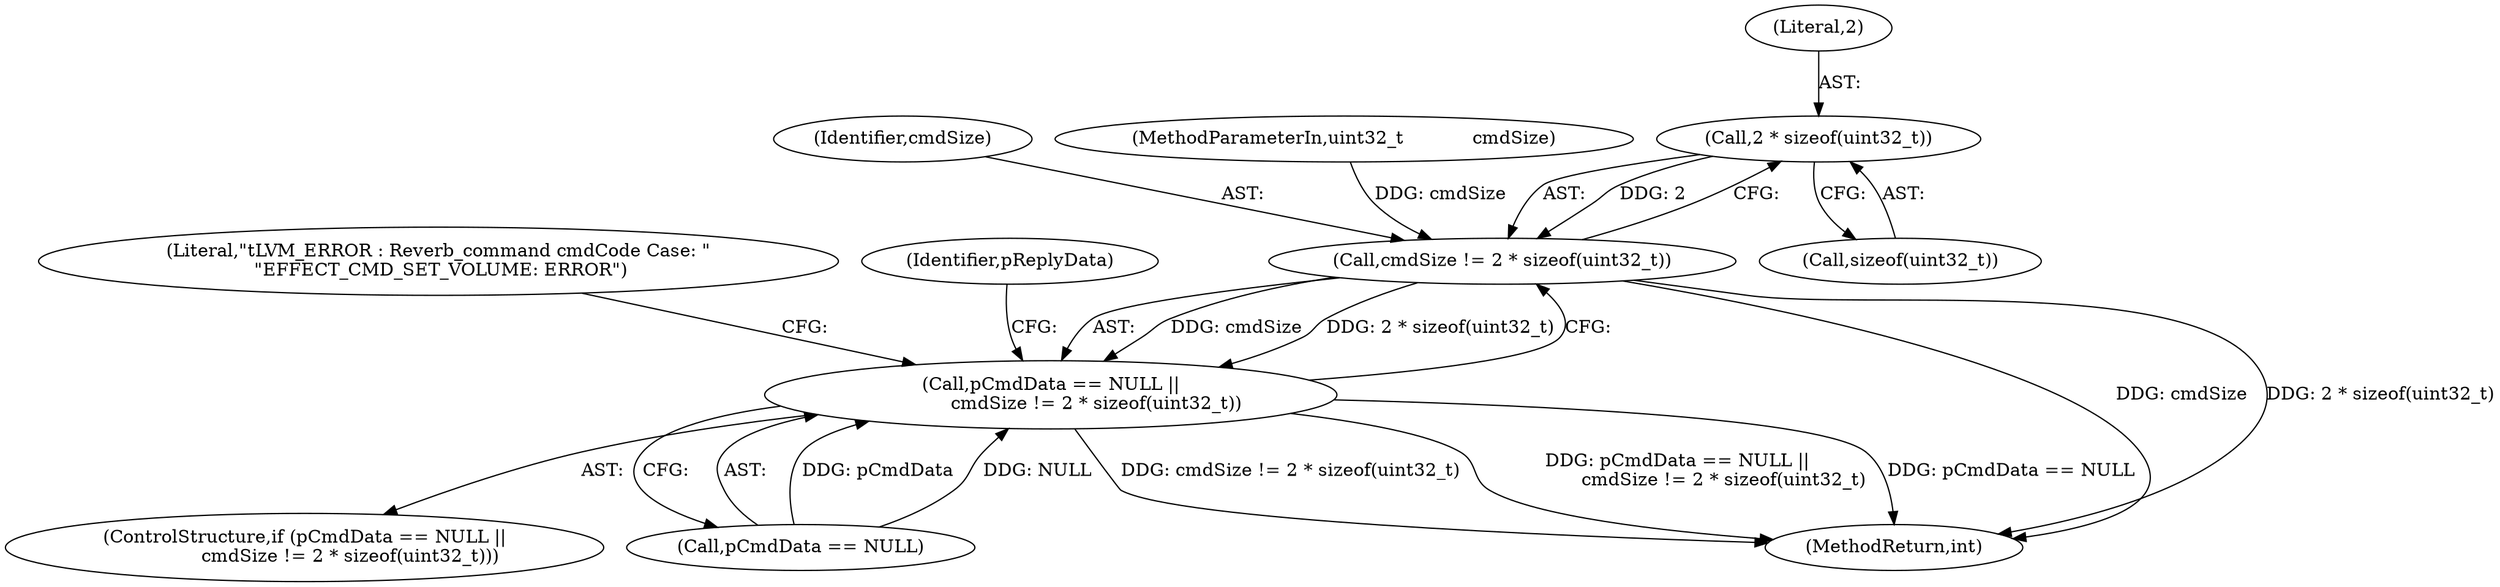digraph "0_Android_aeea52da00d210587fb3ed895de3d5f2e0264c88_6@API" {
"1000521" [label="(Call,2 * sizeof(uint32_t))"];
"1000519" [label="(Call,cmdSize != 2 * sizeof(uint32_t))"];
"1000515" [label="(Call,pCmdData == NULL ||\n                cmdSize != 2 * sizeof(uint32_t))"];
"1000520" [label="(Identifier,cmdSize)"];
"1000109" [label="(MethodParameterIn,uint32_t            cmdSize)"];
"1000515" [label="(Call,pCmdData == NULL ||\n                cmdSize != 2 * sizeof(uint32_t))"];
"1000516" [label="(Call,pCmdData == NULL)"];
"1000514" [label="(ControlStructure,if (pCmdData == NULL ||\n                cmdSize != 2 * sizeof(uint32_t)))"];
"1000521" [label="(Call,2 * sizeof(uint32_t))"];
"1000523" [label="(Call,sizeof(uint32_t))"];
"1000522" [label="(Literal,2)"];
"1000519" [label="(Call,cmdSize != 2 * sizeof(uint32_t))"];
"1000641" [label="(MethodReturn,int)"];
"1000527" [label="(Literal,\"\tLVM_ERROR : Reverb_command cmdCode Case: \"\n \"EFFECT_CMD_SET_VOLUME: ERROR\")"];
"1000533" [label="(Identifier,pReplyData)"];
"1000521" -> "1000519"  [label="AST: "];
"1000521" -> "1000523"  [label="CFG: "];
"1000522" -> "1000521"  [label="AST: "];
"1000523" -> "1000521"  [label="AST: "];
"1000519" -> "1000521"  [label="CFG: "];
"1000521" -> "1000519"  [label="DDG: 2"];
"1000519" -> "1000515"  [label="AST: "];
"1000520" -> "1000519"  [label="AST: "];
"1000515" -> "1000519"  [label="CFG: "];
"1000519" -> "1000641"  [label="DDG: cmdSize"];
"1000519" -> "1000641"  [label="DDG: 2 * sizeof(uint32_t)"];
"1000519" -> "1000515"  [label="DDG: cmdSize"];
"1000519" -> "1000515"  [label="DDG: 2 * sizeof(uint32_t)"];
"1000109" -> "1000519"  [label="DDG: cmdSize"];
"1000515" -> "1000514"  [label="AST: "];
"1000515" -> "1000516"  [label="CFG: "];
"1000516" -> "1000515"  [label="AST: "];
"1000527" -> "1000515"  [label="CFG: "];
"1000533" -> "1000515"  [label="CFG: "];
"1000515" -> "1000641"  [label="DDG: cmdSize != 2 * sizeof(uint32_t)"];
"1000515" -> "1000641"  [label="DDG: pCmdData == NULL ||\n                cmdSize != 2 * sizeof(uint32_t)"];
"1000515" -> "1000641"  [label="DDG: pCmdData == NULL"];
"1000516" -> "1000515"  [label="DDG: pCmdData"];
"1000516" -> "1000515"  [label="DDG: NULL"];
}
